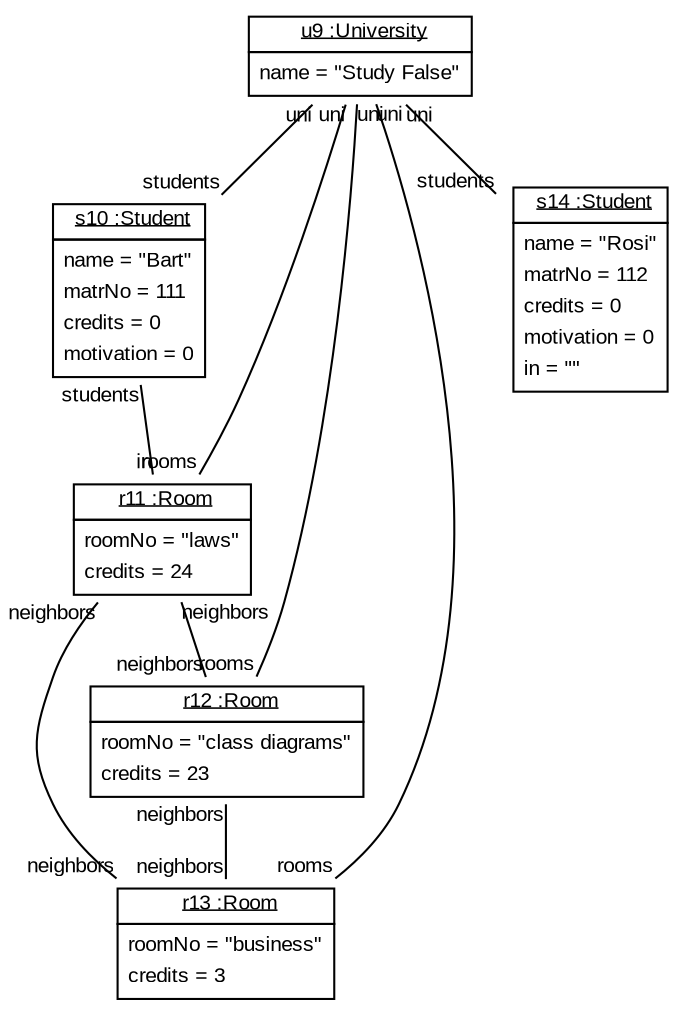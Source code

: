 graph ObjectDiagram {
   node [shape = none, fontsize = 10, fontname = "Arial"];
   edge [fontsize = 10, fontname = "Arial"];
   compound=true;

u9 [label=<<table border='0' cellborder='1' cellspacing='0'> <tr> <td href="../examples/org/sdmlib/examples/studyright/University.java"> <u>u9 :University</u></td></tr><tr><td><table border='0' cellborder='0' cellspacing='0'><tr><td align='left'>name = "Study False"</td></tr></table></td></tr></table>>];
s10 [label=<<table border='0' cellborder='1' cellspacing='0'> <tr> <td href="../examples/org/sdmlib/examples/studyright/Student.java"> <u>s10 :Student</u></td></tr><tr><td><table border='0' cellborder='0' cellspacing='0'><tr><td align='left'>name = "Bart"</td></tr><tr><td align='left'>matrNo = 111</td></tr><tr><td align='left'>credits = 0</td></tr><tr><td align='left'>motivation = 0</td></tr></table></td></tr></table>>];
r11 [label=<<table border='0' cellborder='1' cellspacing='0'> <tr> <td href="../examples/org/sdmlib/examples/studyright/Room.java"> <u>r11 :Room</u></td></tr><tr><td><table border='0' cellborder='0' cellspacing='0'><tr><td align='left'>roomNo = "laws"</td></tr><tr><td align='left'>credits = 24</td></tr></table></td></tr></table>>];
r12 [label=<<table border='0' cellborder='1' cellspacing='0'> <tr> <td href="../examples/org/sdmlib/examples/studyright/Room.java"> <u>r12 :Room</u></td></tr><tr><td><table border='0' cellborder='0' cellspacing='0'><tr><td align='left'>roomNo = "class diagrams"</td></tr><tr><td align='left'>credits = 23</td></tr></table></td></tr></table>>];
r13 [label=<<table border='0' cellborder='1' cellspacing='0'> <tr> <td href="../examples/org/sdmlib/examples/studyright/Room.java"> <u>r13 :Room</u></td></tr><tr><td><table border='0' cellborder='0' cellspacing='0'><tr><td align='left'>roomNo = "business"</td></tr><tr><td align='left'>credits = 3</td></tr></table></td></tr></table>>];
s14 [label=<<table border='0' cellborder='1' cellspacing='0'> <tr> <td href="../examples/org/sdmlib/examples/studyright/Student.java"> <u>s14 :Student</u></td></tr><tr><td><table border='0' cellborder='0' cellspacing='0'><tr><td align='left'>name = "Rosi"</td></tr><tr><td align='left'>matrNo = 112</td></tr><tr><td align='left'>credits = 0</td></tr><tr><td align='left'>motivation = 0</td></tr><tr><td align='left'>in = ""</td></tr></table></td></tr></table>>];

u9 -- s10 [headlabel = "students" taillabel = "uni"];
u9 -- s14 [headlabel = "students" taillabel = "uni"];
u9 -- r12 [headlabel = "rooms" taillabel = "uni"];
u9 -- r11 [headlabel = "rooms" taillabel = "uni"];
u9 -- r13 [headlabel = "rooms" taillabel = "uni"];
s10 -- r11 [headlabel = "in" taillabel = "students"];
r11 -- r12 [headlabel = "neighbors" taillabel = "neighbors"];
r11 -- r13 [headlabel = "neighbors" taillabel = "neighbors"];
r12 -- r13 [headlabel = "neighbors" taillabel = "neighbors"];
}
